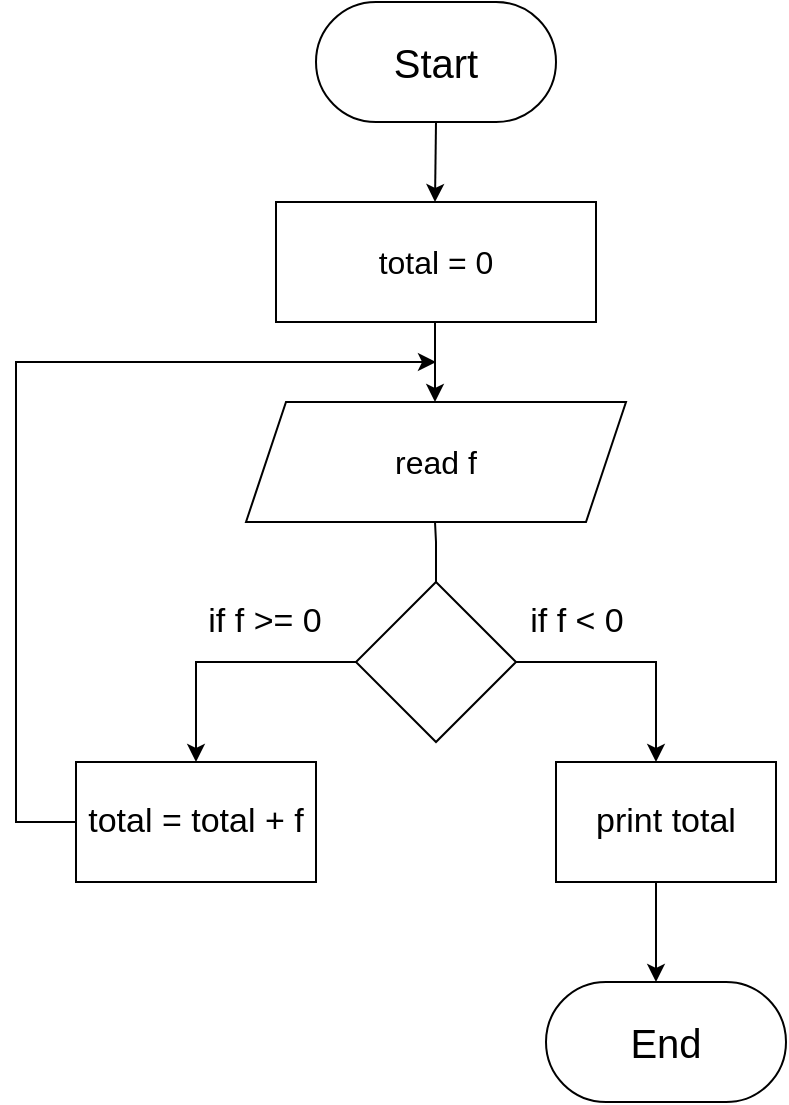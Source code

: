 <mxfile version="20.8.14" type="github">
  <diagram name="Page-1" id="ZDO0DGs-rK7KcJZ5zYOI">
    <mxGraphModel dx="472" dy="795" grid="1" gridSize="10" guides="1" tooltips="1" connect="1" arrows="1" fold="1" page="1" pageScale="1" pageWidth="850" pageHeight="1100" math="0" shadow="0">
      <root>
        <mxCell id="0" />
        <mxCell id="1" parent="0" />
        <mxCell id="CpUezZMhv3QI-rrPIv15-1" value="&lt;font style=&quot;font-size: 20px;&quot;&gt;Start&lt;/font&gt;" style="rounded=1;whiteSpace=wrap;html=1;arcSize=50;" vertex="1" parent="1">
          <mxGeometry x="330" y="50" width="120" height="60" as="geometry" />
        </mxCell>
        <mxCell id="CpUezZMhv3QI-rrPIv15-2" value="End" style="rounded=1;whiteSpace=wrap;html=1;arcSize=50;fontSize=20;" vertex="1" parent="1">
          <mxGeometry x="445" y="540" width="120" height="60" as="geometry" />
        </mxCell>
        <mxCell id="CpUezZMhv3QI-rrPIv15-3" value="" style="endArrow=classic;html=1;rounded=0;fontSize=17;" edge="1" parent="1">
          <mxGeometry width="50" height="50" relative="1" as="geometry">
            <mxPoint x="390" y="110" as="sourcePoint" />
            <mxPoint x="389.5" y="150" as="targetPoint" />
          </mxGeometry>
        </mxCell>
        <mxCell id="CpUezZMhv3QI-rrPIv15-4" value="" style="endArrow=classic;html=1;rounded=0;fontSize=17;" edge="1" parent="1">
          <mxGeometry width="50" height="50" relative="1" as="geometry">
            <mxPoint x="389.5" y="210" as="sourcePoint" />
            <mxPoint x="389.5" y="250" as="targetPoint" />
          </mxGeometry>
        </mxCell>
        <mxCell id="CpUezZMhv3QI-rrPIv15-5" value="" style="endArrow=classic;html=1;rounded=0;fontSize=17;" edge="1" parent="1">
          <mxGeometry width="50" height="50" relative="1" as="geometry">
            <mxPoint x="389.5" y="310" as="sourcePoint" />
            <mxPoint x="390" y="360" as="targetPoint" />
            <Array as="points">
              <mxPoint x="390" y="320" />
            </Array>
          </mxGeometry>
        </mxCell>
        <mxCell id="CpUezZMhv3QI-rrPIv15-6" value="total = total + f" style="rounded=0;whiteSpace=wrap;html=1;fontSize=17;" vertex="1" parent="1">
          <mxGeometry x="210" y="430" width="120" height="60" as="geometry" />
        </mxCell>
        <mxCell id="CpUezZMhv3QI-rrPIv15-8" value="if f &amp;lt; 0" style="endArrow=classic;html=1;rounded=0;fontSize=17;exitX=1;exitY=0.5;exitDx=0;exitDy=0;" edge="1" parent="1" source="CpUezZMhv3QI-rrPIv15-13">
          <mxGeometry x="-0.5" y="20" width="50" height="50" relative="1" as="geometry">
            <mxPoint x="470" y="380" as="sourcePoint" />
            <mxPoint x="500" y="430" as="targetPoint" />
            <Array as="points">
              <mxPoint x="500" y="380" />
            </Array>
            <mxPoint as="offset" />
          </mxGeometry>
        </mxCell>
        <mxCell id="CpUezZMhv3QI-rrPIv15-7" value="print total" style="rounded=0;whiteSpace=wrap;html=1;fontSize=17;" vertex="1" parent="1">
          <mxGeometry x="450" y="430" width="110" height="60" as="geometry" />
        </mxCell>
        <mxCell id="CpUezZMhv3QI-rrPIv15-9" value="if f &amp;gt;= 0" style="endArrow=classic;html=1;rounded=0;fontSize=17;exitX=0;exitY=0.5;exitDx=0;exitDy=0;" edge="1" parent="1">
          <mxGeometry x="-0.286" y="-20" width="50" height="50" relative="1" as="geometry">
            <mxPoint x="350" y="380" as="sourcePoint" />
            <mxPoint x="270" y="430" as="targetPoint" />
            <Array as="points">
              <mxPoint x="270" y="380" />
            </Array>
            <mxPoint as="offset" />
          </mxGeometry>
        </mxCell>
        <mxCell id="CpUezZMhv3QI-rrPIv15-10" value="read f" style="shape=parallelogram;perimeter=parallelogramPerimeter;whiteSpace=wrap;html=1;fixedSize=1;fontSize=16;" vertex="1" parent="1">
          <mxGeometry x="295" y="250" width="190" height="60" as="geometry" />
        </mxCell>
        <mxCell id="CpUezZMhv3QI-rrPIv15-11" value="total = 0" style="rounded=0;whiteSpace=wrap;html=1;fontSize=16;" vertex="1" parent="1">
          <mxGeometry x="310" y="150" width="160" height="60" as="geometry" />
        </mxCell>
        <mxCell id="CpUezZMhv3QI-rrPIv15-13" value="" style="rhombus;whiteSpace=wrap;html=1;fontSize=16;" vertex="1" parent="1">
          <mxGeometry x="350" y="340" width="80" height="80" as="geometry" />
        </mxCell>
        <mxCell id="CpUezZMhv3QI-rrPIv15-14" value="" style="endArrow=classic;html=1;rounded=0;fontSize=16;exitX=0;exitY=0.5;exitDx=0;exitDy=0;" edge="1" parent="1" source="CpUezZMhv3QI-rrPIv15-6">
          <mxGeometry width="50" height="50" relative="1" as="geometry">
            <mxPoint x="160" y="450" as="sourcePoint" />
            <mxPoint x="390" y="230" as="targetPoint" />
            <Array as="points">
              <mxPoint x="180" y="460" />
              <mxPoint x="180" y="230" />
            </Array>
          </mxGeometry>
        </mxCell>
        <mxCell id="CpUezZMhv3QI-rrPIv15-15" value="" style="endArrow=classic;html=1;rounded=0;fontSize=16;" edge="1" parent="1">
          <mxGeometry width="50" height="50" relative="1" as="geometry">
            <mxPoint x="500" y="490" as="sourcePoint" />
            <mxPoint x="500" y="540" as="targetPoint" />
          </mxGeometry>
        </mxCell>
      </root>
    </mxGraphModel>
  </diagram>
</mxfile>
